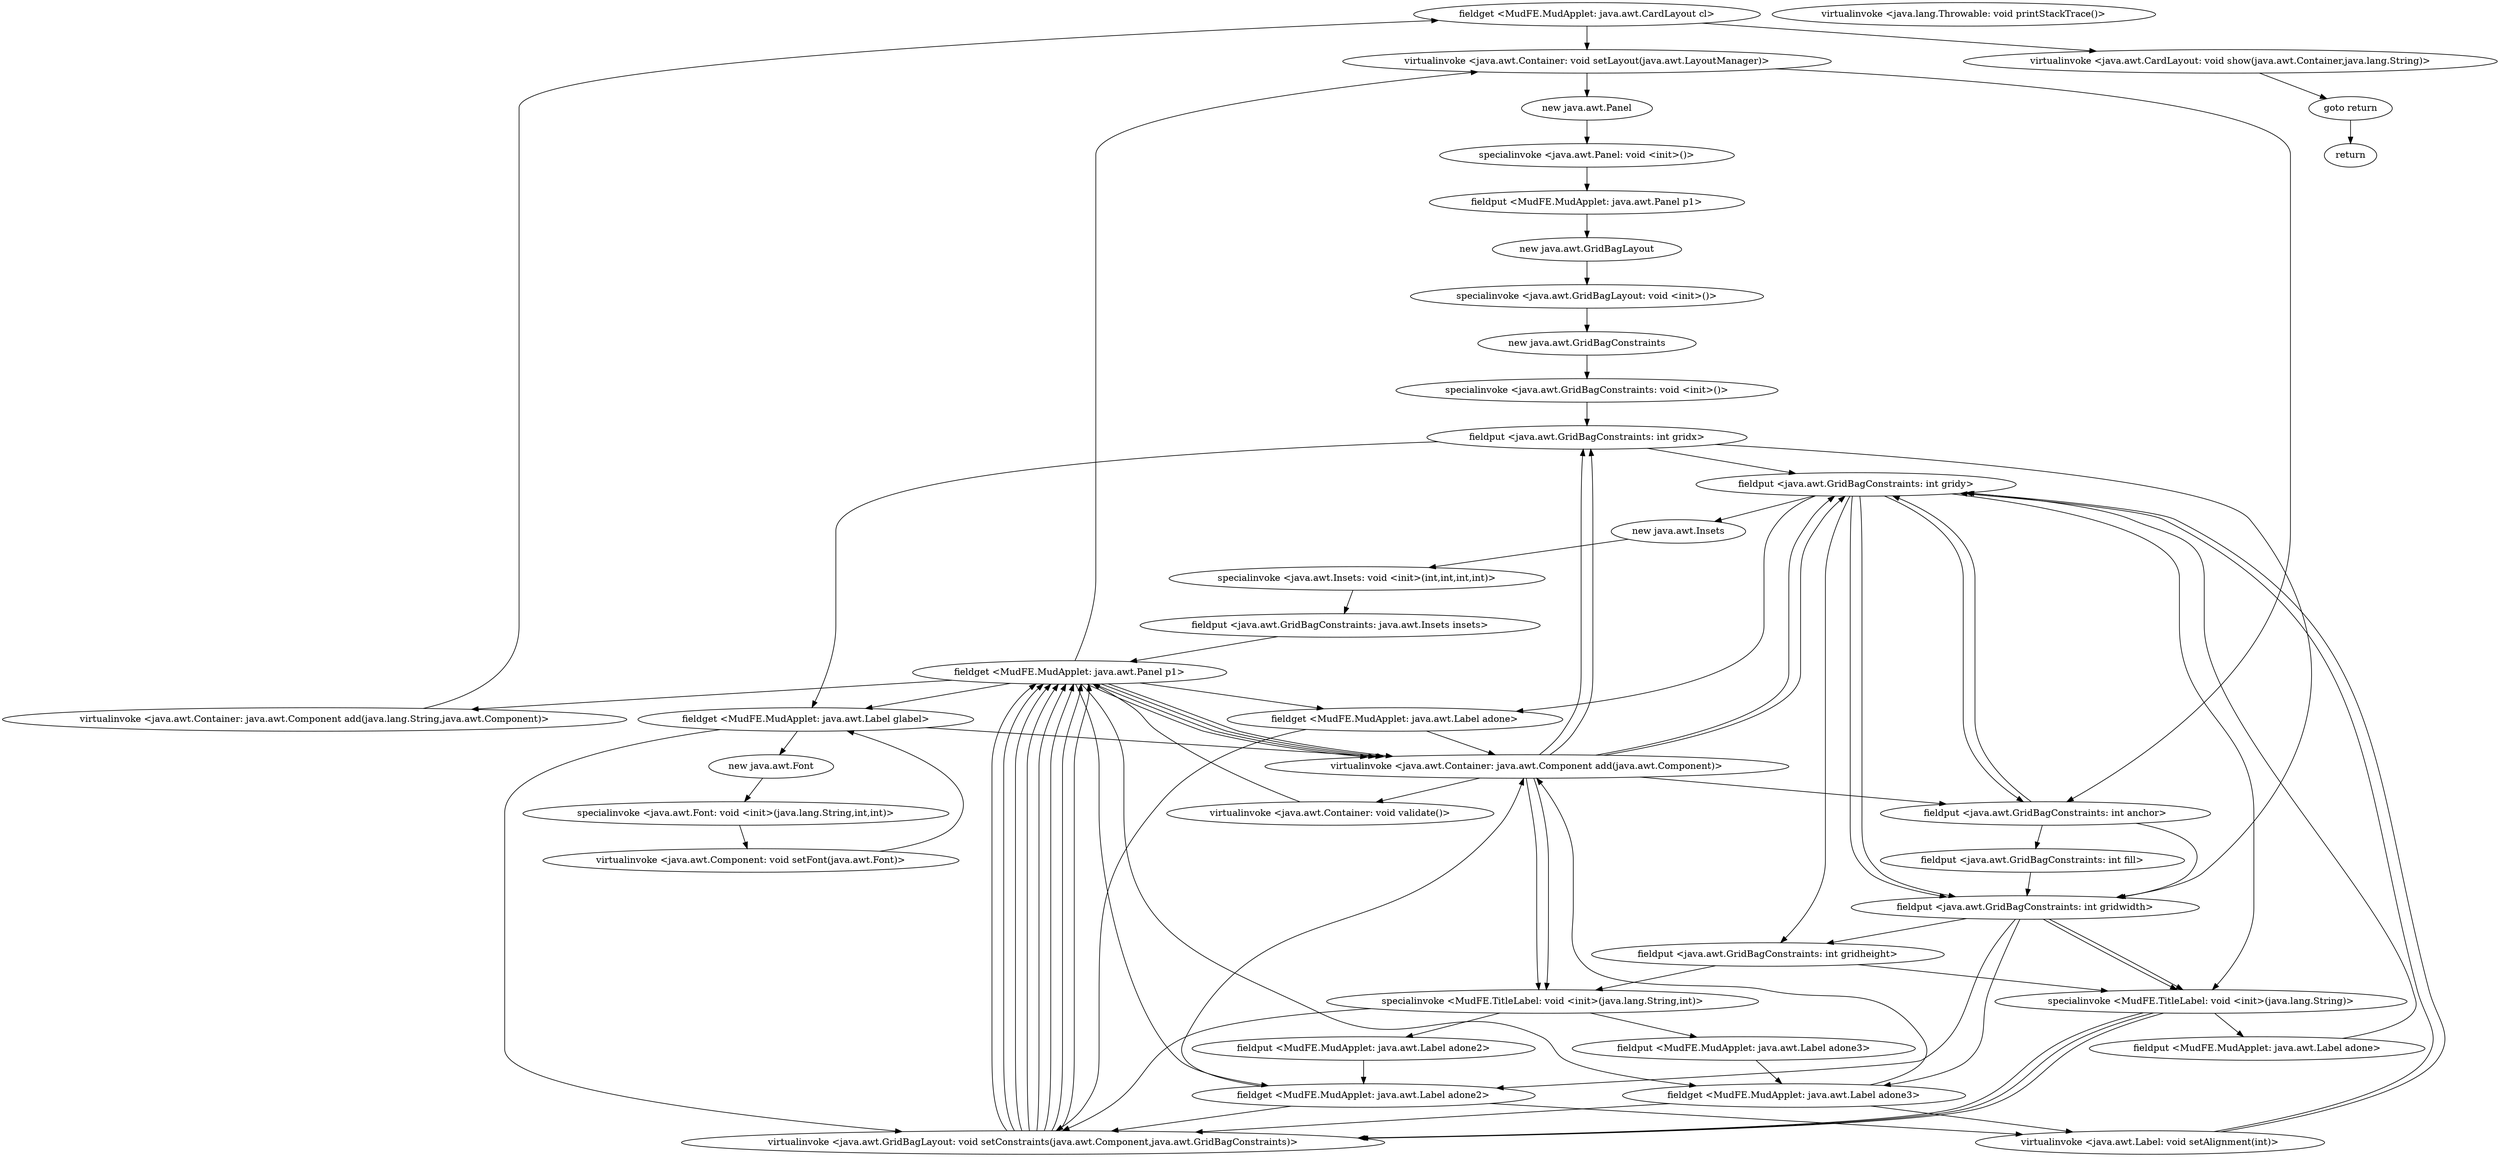 digraph "" {
"fieldget <MudFE.MudApplet: java.awt.CardLayout cl>";
 "fieldget <MudFE.MudApplet: java.awt.CardLayout cl>"->"virtualinvoke <java.awt.Container: void setLayout(java.awt.LayoutManager)>";
 "virtualinvoke <java.awt.Container: void setLayout(java.awt.LayoutManager)>"->"new java.awt.Panel";
 "new java.awt.Panel"->"specialinvoke <java.awt.Panel: void <init>()>";
 "specialinvoke <java.awt.Panel: void <init>()>"->"fieldput <MudFE.MudApplet: java.awt.Panel p1>";
 "fieldput <MudFE.MudApplet: java.awt.Panel p1>"->"new java.awt.GridBagLayout";
 "new java.awt.GridBagLayout"->"specialinvoke <java.awt.GridBagLayout: void <init>()>";
 "specialinvoke <java.awt.GridBagLayout: void <init>()>"->"new java.awt.GridBagConstraints";
 "new java.awt.GridBagConstraints"->"specialinvoke <java.awt.GridBagConstraints: void <init>()>";
 "specialinvoke <java.awt.GridBagConstraints: void <init>()>"->"fieldput <java.awt.GridBagConstraints: int gridx>";
 "fieldput <java.awt.GridBagConstraints: int gridx>"->"fieldput <java.awt.GridBagConstraints: int gridy>";
 "fieldput <java.awt.GridBagConstraints: int gridy>"->"new java.awt.Insets";
 "new java.awt.Insets"->"specialinvoke <java.awt.Insets: void <init>(int,int,int,int)>";
 "specialinvoke <java.awt.Insets: void <init>(int,int,int,int)>"->"fieldput <java.awt.GridBagConstraints: java.awt.Insets insets>";
 "fieldput <java.awt.GridBagConstraints: java.awt.Insets insets>"->"fieldget <MudFE.MudApplet: java.awt.Panel p1>";
 "fieldget <MudFE.MudApplet: java.awt.Panel p1>"->"virtualinvoke <java.awt.Container: void setLayout(java.awt.LayoutManager)>";
 "virtualinvoke <java.awt.Container: void setLayout(java.awt.LayoutManager)>"->"fieldput <java.awt.GridBagConstraints: int anchor>";
 "fieldput <java.awt.GridBagConstraints: int anchor>"->"fieldput <java.awt.GridBagConstraints: int gridwidth>";
 "fieldput <java.awt.GridBagConstraints: int gridwidth>"->"fieldput <java.awt.GridBagConstraints: int gridheight>";
 "fieldput <java.awt.GridBagConstraints: int gridheight>"->"specialinvoke <MudFE.TitleLabel: void <init>(java.lang.String,int)>";
 "specialinvoke <MudFE.TitleLabel: void <init>(java.lang.String,int)>"->"virtualinvoke <java.awt.GridBagLayout: void setConstraints(java.awt.Component,java.awt.GridBagConstraints)>";
 "virtualinvoke <java.awt.GridBagLayout: void setConstraints(java.awt.Component,java.awt.GridBagConstraints)>"->"fieldget <MudFE.MudApplet: java.awt.Panel p1>";
 "fieldget <MudFE.MudApplet: java.awt.Panel p1>"->"virtualinvoke <java.awt.Container: java.awt.Component add(java.awt.Component)>";
 "virtualinvoke <java.awt.Container: java.awt.Component add(java.awt.Component)>"->"fieldput <java.awt.GridBagConstraints: int anchor>";
 "fieldput <java.awt.GridBagConstraints: int anchor>"->"fieldput <java.awt.GridBagConstraints: int gridy>";
 "fieldput <java.awt.GridBagConstraints: int gridy>"->"fieldput <java.awt.GridBagConstraints: int gridheight>";
 "fieldput <java.awt.GridBagConstraints: int gridheight>"->"specialinvoke <MudFE.TitleLabel: void <init>(java.lang.String)>";
 "specialinvoke <MudFE.TitleLabel: void <init>(java.lang.String)>"->"virtualinvoke <java.awt.GridBagLayout: void setConstraints(java.awt.Component,java.awt.GridBagConstraints)>";
 "virtualinvoke <java.awt.GridBagLayout: void setConstraints(java.awt.Component,java.awt.GridBagConstraints)>"->"fieldget <MudFE.MudApplet: java.awt.Panel p1>";
 "fieldget <MudFE.MudApplet: java.awt.Panel p1>"->"virtualinvoke <java.awt.Container: java.awt.Component add(java.awt.Component)>";
 "virtualinvoke <java.awt.Container: java.awt.Component add(java.awt.Component)>"->"fieldput <java.awt.GridBagConstraints: int gridy>";
 "fieldput <java.awt.GridBagConstraints: int gridy>"->"specialinvoke <MudFE.TitleLabel: void <init>(java.lang.String)>";
 "specialinvoke <MudFE.TitleLabel: void <init>(java.lang.String)>"->"virtualinvoke <java.awt.GridBagLayout: void setConstraints(java.awt.Component,java.awt.GridBagConstraints)>";
 "virtualinvoke <java.awt.GridBagLayout: void setConstraints(java.awt.Component,java.awt.GridBagConstraints)>"->"fieldget <MudFE.MudApplet: java.awt.Panel p1>";
 "fieldget <MudFE.MudApplet: java.awt.Panel p1>"->"virtualinvoke <java.awt.Container: java.awt.Component add(java.awt.Component)>";
 "virtualinvoke <java.awt.Container: java.awt.Component add(java.awt.Component)>"->"fieldput <java.awt.GridBagConstraints: int gridy>";
 "fieldput <java.awt.GridBagConstraints: int gridy>"->"fieldput <java.awt.GridBagConstraints: int gridwidth>";
 "fieldput <java.awt.GridBagConstraints: int gridwidth>"->"specialinvoke <MudFE.TitleLabel: void <init>(java.lang.String)>";
 "specialinvoke <MudFE.TitleLabel: void <init>(java.lang.String)>"->"virtualinvoke <java.awt.GridBagLayout: void setConstraints(java.awt.Component,java.awt.GridBagConstraints)>";
 "virtualinvoke <java.awt.GridBagLayout: void setConstraints(java.awt.Component,java.awt.GridBagConstraints)>"->"fieldget <MudFE.MudApplet: java.awt.Panel p1>";
 "fieldget <MudFE.MudApplet: java.awt.Panel p1>"->"virtualinvoke <java.awt.Container: java.awt.Component add(java.awt.Component)>";
 "virtualinvoke <java.awt.Container: java.awt.Component add(java.awt.Component)>"->"fieldput <java.awt.GridBagConstraints: int gridx>";
 "fieldput <java.awt.GridBagConstraints: int gridx>"->"fieldget <MudFE.MudApplet: java.awt.Label glabel>";
 "fieldget <MudFE.MudApplet: java.awt.Label glabel>"->"new java.awt.Font";
 "new java.awt.Font"->"specialinvoke <java.awt.Font: void <init>(java.lang.String,int,int)>";
 "specialinvoke <java.awt.Font: void <init>(java.lang.String,int,int)>"->"virtualinvoke <java.awt.Component: void setFont(java.awt.Font)>";
 "virtualinvoke <java.awt.Component: void setFont(java.awt.Font)>"->"fieldget <MudFE.MudApplet: java.awt.Label glabel>";
 "fieldget <MudFE.MudApplet: java.awt.Label glabel>"->"virtualinvoke <java.awt.GridBagLayout: void setConstraints(java.awt.Component,java.awt.GridBagConstraints)>";
 "virtualinvoke <java.awt.GridBagLayout: void setConstraints(java.awt.Component,java.awt.GridBagConstraints)>"->"fieldget <MudFE.MudApplet: java.awt.Panel p1>";
 "fieldget <MudFE.MudApplet: java.awt.Panel p1>"->"fieldget <MudFE.MudApplet: java.awt.Label glabel>";
 "fieldget <MudFE.MudApplet: java.awt.Label glabel>"->"virtualinvoke <java.awt.Container: java.awt.Component add(java.awt.Component)>";
 "virtualinvoke <java.awt.Container: java.awt.Component add(java.awt.Component)>"->"fieldput <java.awt.GridBagConstraints: int gridx>";
 "fieldput <java.awt.GridBagConstraints: int gridx>"->"fieldput <java.awt.GridBagConstraints: int gridwidth>";
 "fieldput <java.awt.GridBagConstraints: int gridwidth>"->"specialinvoke <MudFE.TitleLabel: void <init>(java.lang.String)>";
 "specialinvoke <MudFE.TitleLabel: void <init>(java.lang.String)>"->"fieldput <MudFE.MudApplet: java.awt.Label adone>";
 "fieldput <MudFE.MudApplet: java.awt.Label adone>"->"fieldput <java.awt.GridBagConstraints: int gridy>";
 "fieldput <java.awt.GridBagConstraints: int gridy>"->"fieldget <MudFE.MudApplet: java.awt.Label adone>";
 "fieldget <MudFE.MudApplet: java.awt.Label adone>"->"virtualinvoke <java.awt.GridBagLayout: void setConstraints(java.awt.Component,java.awt.GridBagConstraints)>";
 "virtualinvoke <java.awt.GridBagLayout: void setConstraints(java.awt.Component,java.awt.GridBagConstraints)>"->"fieldget <MudFE.MudApplet: java.awt.Panel p1>";
 "fieldget <MudFE.MudApplet: java.awt.Panel p1>"->"fieldget <MudFE.MudApplet: java.awt.Label adone>";
 "fieldget <MudFE.MudApplet: java.awt.Label adone>"->"virtualinvoke <java.awt.Container: java.awt.Component add(java.awt.Component)>";
 "virtualinvoke <java.awt.Container: java.awt.Component add(java.awt.Component)>"->"specialinvoke <MudFE.TitleLabel: void <init>(java.lang.String,int)>";
 "specialinvoke <MudFE.TitleLabel: void <init>(java.lang.String,int)>"->"fieldput <MudFE.MudApplet: java.awt.Label adone2>";
 "fieldput <MudFE.MudApplet: java.awt.Label adone2>"->"fieldget <MudFE.MudApplet: java.awt.Label adone2>";
 "fieldget <MudFE.MudApplet: java.awt.Label adone2>"->"virtualinvoke <java.awt.Label: void setAlignment(int)>";
 "virtualinvoke <java.awt.Label: void setAlignment(int)>"->"fieldput <java.awt.GridBagConstraints: int gridy>";
 "fieldput <java.awt.GridBagConstraints: int gridy>"->"fieldput <java.awt.GridBagConstraints: int anchor>";
 "fieldput <java.awt.GridBagConstraints: int anchor>"->"fieldput <java.awt.GridBagConstraints: int fill>";
 "fieldput <java.awt.GridBagConstraints: int fill>"->"fieldput <java.awt.GridBagConstraints: int gridwidth>";
 "fieldput <java.awt.GridBagConstraints: int gridwidth>"->"fieldget <MudFE.MudApplet: java.awt.Label adone2>";
 "fieldget <MudFE.MudApplet: java.awt.Label adone2>"->"virtualinvoke <java.awt.GridBagLayout: void setConstraints(java.awt.Component,java.awt.GridBagConstraints)>";
 "virtualinvoke <java.awt.GridBagLayout: void setConstraints(java.awt.Component,java.awt.GridBagConstraints)>"->"fieldget <MudFE.MudApplet: java.awt.Panel p1>";
 "fieldget <MudFE.MudApplet: java.awt.Panel p1>"->"fieldget <MudFE.MudApplet: java.awt.Label adone2>";
 "fieldget <MudFE.MudApplet: java.awt.Label adone2>"->"virtualinvoke <java.awt.Container: java.awt.Component add(java.awt.Component)>";
 "virtualinvoke <java.awt.Container: java.awt.Component add(java.awt.Component)>"->"specialinvoke <MudFE.TitleLabel: void <init>(java.lang.String,int)>";
 "specialinvoke <MudFE.TitleLabel: void <init>(java.lang.String,int)>"->"fieldput <MudFE.MudApplet: java.awt.Label adone3>";
 "fieldput <MudFE.MudApplet: java.awt.Label adone3>"->"fieldget <MudFE.MudApplet: java.awt.Label adone3>";
 "fieldget <MudFE.MudApplet: java.awt.Label adone3>"->"virtualinvoke <java.awt.Label: void setAlignment(int)>";
 "virtualinvoke <java.awt.Label: void setAlignment(int)>"->"fieldput <java.awt.GridBagConstraints: int gridy>";
 "fieldput <java.awt.GridBagConstraints: int gridy>"->"fieldput <java.awt.GridBagConstraints: int gridwidth>";
 "fieldput <java.awt.GridBagConstraints: int gridwidth>"->"fieldget <MudFE.MudApplet: java.awt.Label adone3>";
 "fieldget <MudFE.MudApplet: java.awt.Label adone3>"->"virtualinvoke <java.awt.GridBagLayout: void setConstraints(java.awt.Component,java.awt.GridBagConstraints)>";
 "virtualinvoke <java.awt.GridBagLayout: void setConstraints(java.awt.Component,java.awt.GridBagConstraints)>"->"fieldget <MudFE.MudApplet: java.awt.Panel p1>";
 "fieldget <MudFE.MudApplet: java.awt.Panel p1>"->"fieldget <MudFE.MudApplet: java.awt.Label adone3>";
 "fieldget <MudFE.MudApplet: java.awt.Label adone3>"->"virtualinvoke <java.awt.Container: java.awt.Component add(java.awt.Component)>";
 "virtualinvoke <java.awt.Container: java.awt.Component add(java.awt.Component)>"->"virtualinvoke <java.awt.Container: void validate()>";
 "virtualinvoke <java.awt.Container: void validate()>"->"fieldget <MudFE.MudApplet: java.awt.Panel p1>";
 "fieldget <MudFE.MudApplet: java.awt.Panel p1>"->"virtualinvoke <java.awt.Container: java.awt.Component add(java.lang.String,java.awt.Component)>";
 "virtualinvoke <java.awt.Container: java.awt.Component add(java.lang.String,java.awt.Component)>"->"fieldget <MudFE.MudApplet: java.awt.CardLayout cl>";
 "fieldget <MudFE.MudApplet: java.awt.CardLayout cl>"->"virtualinvoke <java.awt.CardLayout: void show(java.awt.Container,java.lang.String)>";
 "virtualinvoke <java.awt.CardLayout: void show(java.awt.Container,java.lang.String)>"->"goto return";
 "goto return"->"return";
"virtualinvoke <java.lang.Throwable: void printStackTrace()>";
}

